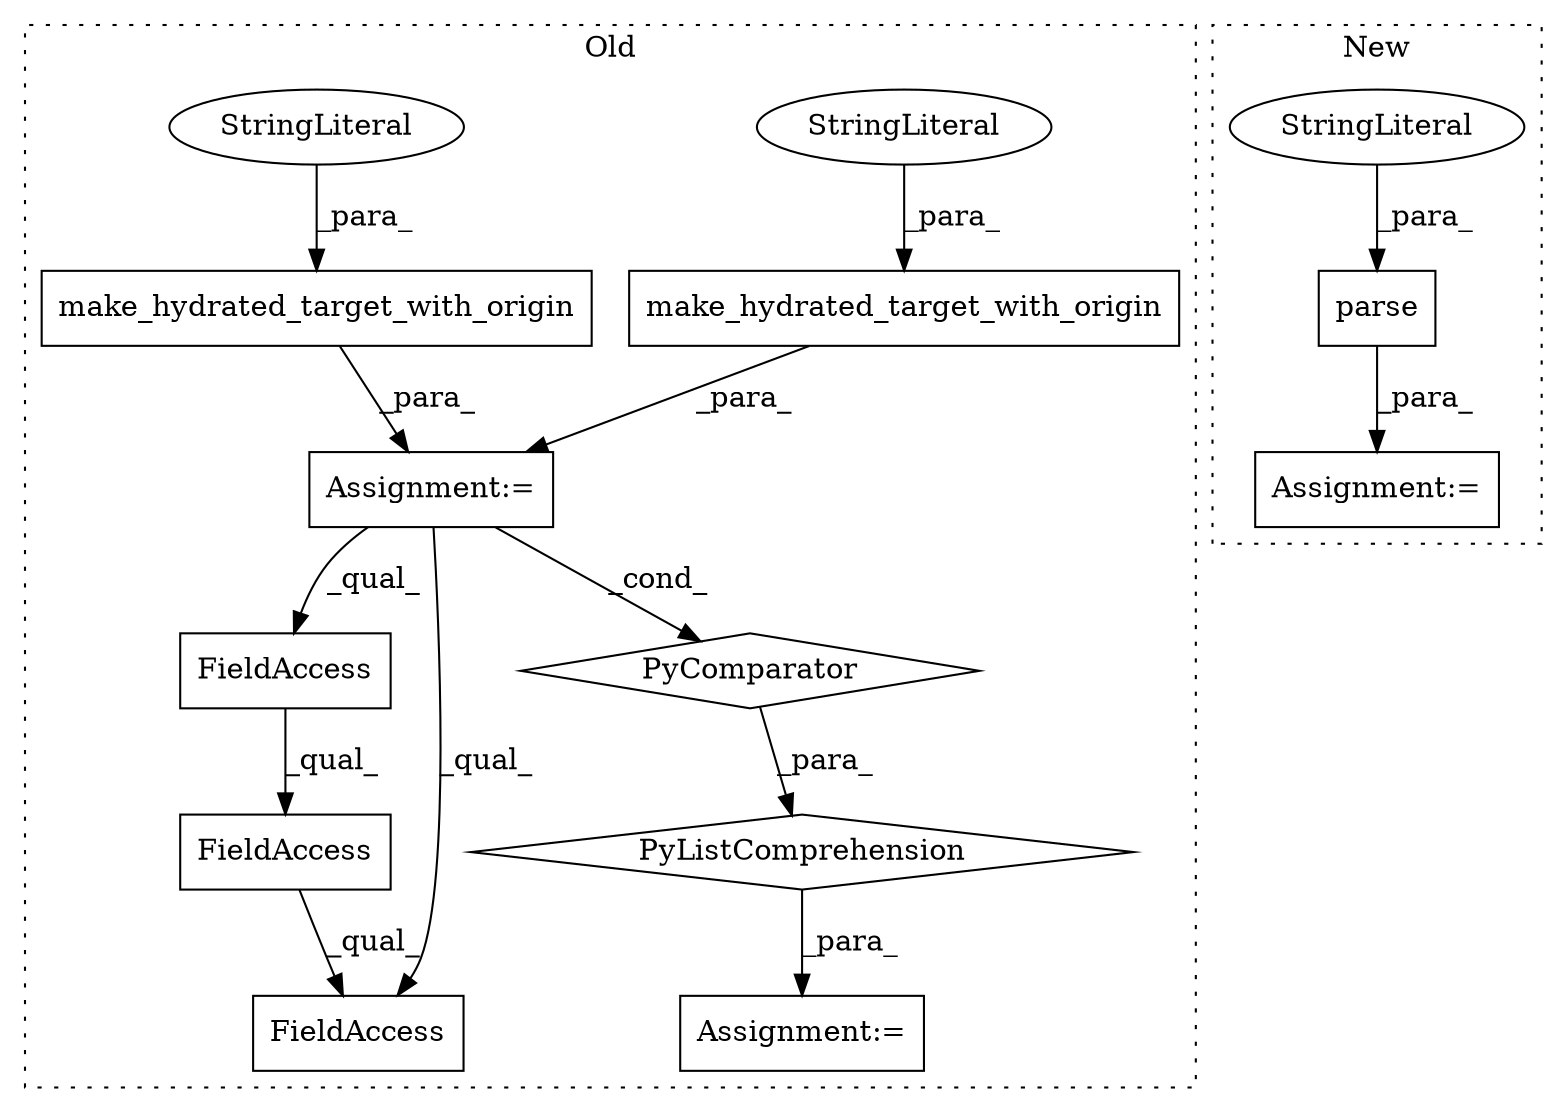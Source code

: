 digraph G {
subgraph cluster0 {
1 [label="make_hydrated_target_with_origin" a="32" s="9412,9469" l="33,1" shape="box"];
4 [label="StringLiteral" a="45" s="9445" l="7" shape="ellipse"];
5 [label="Assignment:=" a="7" s="9673" l="12" shape="box"];
7 [label="FieldAccess" a="22" s="9685" l="25" shape="box"];
8 [label="FieldAccess" a="22" s="9685" l="33" shape="box"];
9 [label="Assignment:=" a="7" s="9324" l="1" shape="box"];
10 [label="make_hydrated_target_with_origin" a="32" s="9348,9405" l="33,1" shape="box"];
11 [label="PyListComprehension" a="109" s="9685" l="152" shape="diamond"];
12 [label="StringLiteral" a="45" s="9381" l="7" shape="ellipse"];
13 [label="PyComparator" a="113" s="9784" l="45" shape="diamond"];
14 [label="FieldAccess" a="22" s="9685" l="41" shape="box"];
label = "Old";
style="dotted";
}
subgraph cluster1 {
2 [label="parse" a="32" s="9433,9445" l="6,1" shape="box"];
3 [label="StringLiteral" a="45" s="9439" l="6" shape="ellipse"];
6 [label="Assignment:=" a="7" s="9414" l="1" shape="box"];
label = "New";
style="dotted";
}
1 -> 9 [label="_para_"];
2 -> 6 [label="_para_"];
3 -> 2 [label="_para_"];
4 -> 1 [label="_para_"];
7 -> 8 [label="_qual_"];
8 -> 14 [label="_qual_"];
9 -> 14 [label="_qual_"];
9 -> 13 [label="_cond_"];
9 -> 7 [label="_qual_"];
10 -> 9 [label="_para_"];
11 -> 5 [label="_para_"];
12 -> 10 [label="_para_"];
13 -> 11 [label="_para_"];
}